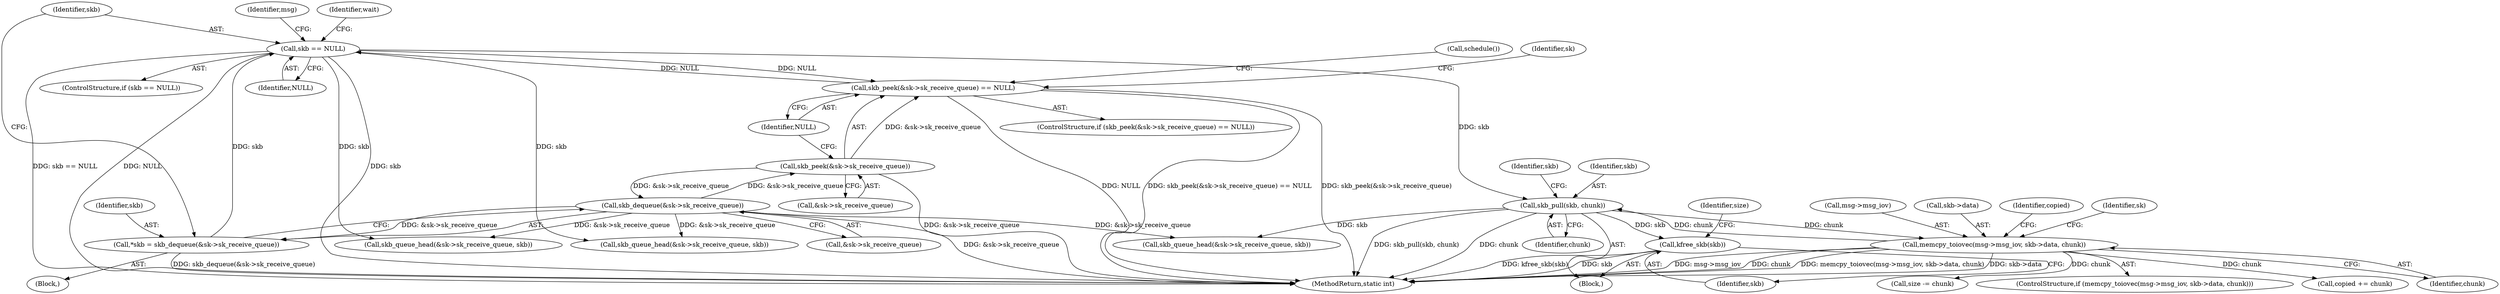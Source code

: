 digraph "0_linux_f3d3342602f8bcbf37d7c46641cb9bca7618eb1c_17@API" {
"1000340" [label="(Call,kfree_skb(skb))"];
"1000321" [label="(Call,skb_pull(skb, chunk))"];
"1000198" [label="(Call,skb == NULL)"];
"1000190" [label="(Call,*skb = skb_dequeue(&sk->sk_receive_queue))"];
"1000192" [label="(Call,skb_dequeue(&sk->sk_receive_queue))"];
"1000260" [label="(Call,skb_peek(&sk->sk_receive_queue))"];
"1000259" [label="(Call,skb_peek(&sk->sk_receive_queue) == NULL)"];
"1000285" [label="(Call,memcpy_toiovec(msg->msg_iov, skb->data, chunk))"];
"1000320" [label="(Block,)"];
"1000321" [label="(Call,skb_pull(skb, chunk))"];
"1000259" [label="(Call,skb_peek(&sk->sk_receive_queue) == NULL)"];
"1000294" [label="(Call,skb_queue_head(&sk->sk_receive_queue, skb))"];
"1000323" [label="(Identifier,chunk)"];
"1000200" [label="(Identifier,NULL)"];
"1000348" [label="(Call,skb_queue_head(&sk->sk_receive_queue, skb))"];
"1000265" [label="(Identifier,NULL)"];
"1000261" [label="(Call,&sk->sk_receive_queue)"];
"1000203" [label="(Identifier,wait)"];
"1000312" [label="(Call,size -= chunk)"];
"1000284" [label="(ControlStructure,if (memcpy_toiovec(msg->msg_iov, skb->data, chunk)))"];
"1000266" [label="(Call,schedule())"];
"1000258" [label="(ControlStructure,if (skb_peek(&sk->sk_receive_queue) == NULL))"];
"1000192" [label="(Call,skb_dequeue(&sk->sk_receive_queue))"];
"1000355" [label="(Identifier,size)"];
"1000310" [label="(Identifier,copied)"];
"1000198" [label="(Call,skb == NULL)"];
"1000260" [label="(Call,skb_peek(&sk->sk_receive_queue))"];
"1000297" [label="(Identifier,sk)"];
"1000309" [label="(Call,copied += chunk)"];
"1000197" [label="(ControlStructure,if (skb == NULL))"];
"1000287" [label="(Identifier,msg)"];
"1000340" [label="(Call,kfree_skb(skb))"];
"1000193" [label="(Call,&sk->sk_receive_queue)"];
"1000187" [label="(Block,)"];
"1000326" [label="(Identifier,skb)"];
"1000292" [label="(Identifier,chunk)"];
"1000199" [label="(Identifier,skb)"];
"1000341" [label="(Identifier,skb)"];
"1000333" [label="(Call,skb_queue_head(&sk->sk_receive_queue, skb))"];
"1000285" [label="(Call,memcpy_toiovec(msg->msg_iov, skb->data, chunk))"];
"1000392" [label="(MethodReturn,static int)"];
"1000191" [label="(Identifier,skb)"];
"1000269" [label="(Identifier,sk)"];
"1000286" [label="(Call,msg->msg_iov)"];
"1000322" [label="(Identifier,skb)"];
"1000289" [label="(Call,skb->data)"];
"1000190" [label="(Call,*skb = skb_dequeue(&sk->sk_receive_queue))"];
"1000340" -> "1000320"  [label="AST: "];
"1000340" -> "1000341"  [label="CFG: "];
"1000341" -> "1000340"  [label="AST: "];
"1000355" -> "1000340"  [label="CFG: "];
"1000340" -> "1000392"  [label="DDG: kfree_skb(skb)"];
"1000340" -> "1000392"  [label="DDG: skb"];
"1000321" -> "1000340"  [label="DDG: skb"];
"1000321" -> "1000320"  [label="AST: "];
"1000321" -> "1000323"  [label="CFG: "];
"1000322" -> "1000321"  [label="AST: "];
"1000323" -> "1000321"  [label="AST: "];
"1000326" -> "1000321"  [label="CFG: "];
"1000321" -> "1000392"  [label="DDG: chunk"];
"1000321" -> "1000392"  [label="DDG: skb_pull(skb, chunk)"];
"1000321" -> "1000285"  [label="DDG: chunk"];
"1000198" -> "1000321"  [label="DDG: skb"];
"1000285" -> "1000321"  [label="DDG: chunk"];
"1000321" -> "1000333"  [label="DDG: skb"];
"1000198" -> "1000197"  [label="AST: "];
"1000198" -> "1000200"  [label="CFG: "];
"1000199" -> "1000198"  [label="AST: "];
"1000200" -> "1000198"  [label="AST: "];
"1000203" -> "1000198"  [label="CFG: "];
"1000287" -> "1000198"  [label="CFG: "];
"1000198" -> "1000392"  [label="DDG: NULL"];
"1000198" -> "1000392"  [label="DDG: skb"];
"1000198" -> "1000392"  [label="DDG: skb == NULL"];
"1000190" -> "1000198"  [label="DDG: skb"];
"1000259" -> "1000198"  [label="DDG: NULL"];
"1000198" -> "1000259"  [label="DDG: NULL"];
"1000198" -> "1000294"  [label="DDG: skb"];
"1000198" -> "1000348"  [label="DDG: skb"];
"1000190" -> "1000187"  [label="AST: "];
"1000190" -> "1000192"  [label="CFG: "];
"1000191" -> "1000190"  [label="AST: "];
"1000192" -> "1000190"  [label="AST: "];
"1000199" -> "1000190"  [label="CFG: "];
"1000190" -> "1000392"  [label="DDG: skb_dequeue(&sk->sk_receive_queue)"];
"1000192" -> "1000190"  [label="DDG: &sk->sk_receive_queue"];
"1000192" -> "1000193"  [label="CFG: "];
"1000193" -> "1000192"  [label="AST: "];
"1000192" -> "1000392"  [label="DDG: &sk->sk_receive_queue"];
"1000260" -> "1000192"  [label="DDG: &sk->sk_receive_queue"];
"1000192" -> "1000260"  [label="DDG: &sk->sk_receive_queue"];
"1000192" -> "1000294"  [label="DDG: &sk->sk_receive_queue"];
"1000192" -> "1000333"  [label="DDG: &sk->sk_receive_queue"];
"1000192" -> "1000348"  [label="DDG: &sk->sk_receive_queue"];
"1000260" -> "1000259"  [label="AST: "];
"1000260" -> "1000261"  [label="CFG: "];
"1000261" -> "1000260"  [label="AST: "];
"1000265" -> "1000260"  [label="CFG: "];
"1000260" -> "1000392"  [label="DDG: &sk->sk_receive_queue"];
"1000260" -> "1000259"  [label="DDG: &sk->sk_receive_queue"];
"1000259" -> "1000258"  [label="AST: "];
"1000259" -> "1000265"  [label="CFG: "];
"1000265" -> "1000259"  [label="AST: "];
"1000266" -> "1000259"  [label="CFG: "];
"1000269" -> "1000259"  [label="CFG: "];
"1000259" -> "1000392"  [label="DDG: skb_peek(&sk->sk_receive_queue) == NULL"];
"1000259" -> "1000392"  [label="DDG: skb_peek(&sk->sk_receive_queue)"];
"1000259" -> "1000392"  [label="DDG: NULL"];
"1000285" -> "1000284"  [label="AST: "];
"1000285" -> "1000292"  [label="CFG: "];
"1000286" -> "1000285"  [label="AST: "];
"1000289" -> "1000285"  [label="AST: "];
"1000292" -> "1000285"  [label="AST: "];
"1000297" -> "1000285"  [label="CFG: "];
"1000310" -> "1000285"  [label="CFG: "];
"1000285" -> "1000392"  [label="DDG: msg->msg_iov"];
"1000285" -> "1000392"  [label="DDG: chunk"];
"1000285" -> "1000392"  [label="DDG: memcpy_toiovec(msg->msg_iov, skb->data, chunk)"];
"1000285" -> "1000392"  [label="DDG: skb->data"];
"1000285" -> "1000309"  [label="DDG: chunk"];
"1000285" -> "1000312"  [label="DDG: chunk"];
}
